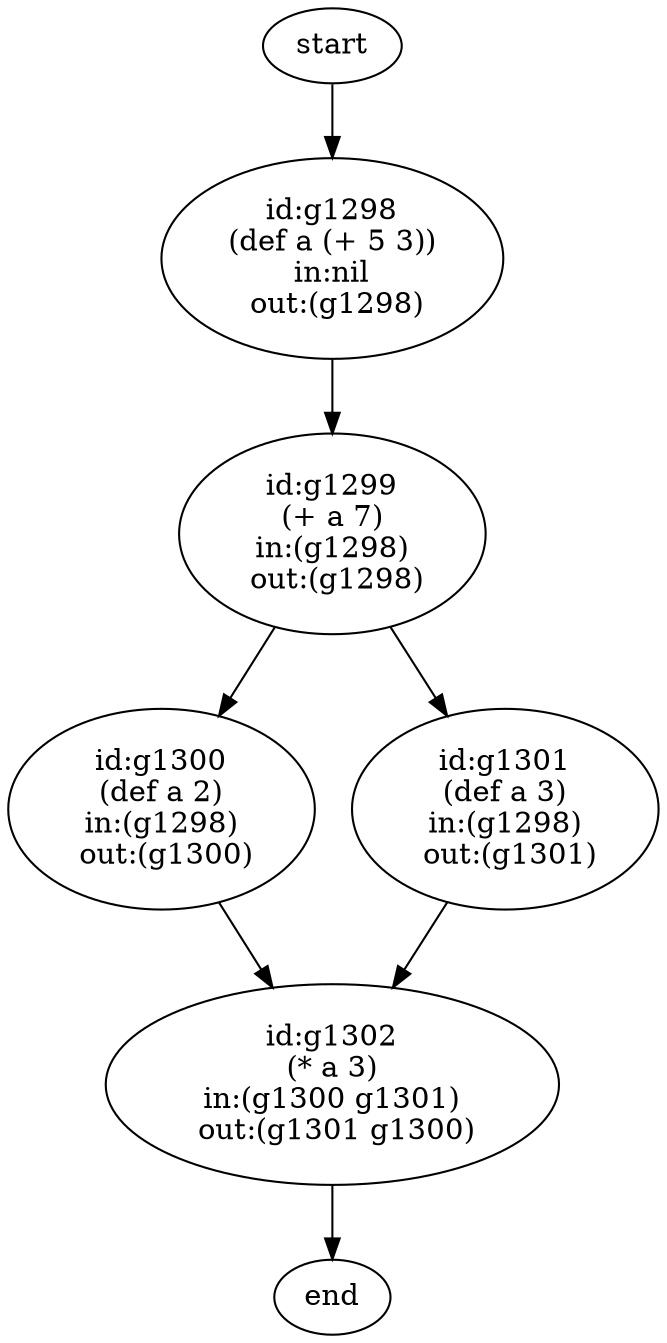 digraph G {
graph [];

0 [label="start", ];
1 [label="id:g1298
(def a (+ 5 3))
in:nil
 out:(g1298)", ];
2 [label="id:g1299
(+ a 7)
in:(g1298)
 out:(g1298)", ];
3 [label="id:g1300
(def a 2)
in:(g1298)
 out:(g1300)", ];
4 [label="id:g1301
(def a 3)
in:(g1298)
 out:(g1301)", ];
6 [label="id:g1302
(* a 3)
in:(g1300 g1301)
 out:(g1301 g1300)", ];
7 [label="end", ];
0->1 [];
1->2 [];
2->3 [];
2->4 [];
3->6 [];
4->6 [];
6->7 [];
}